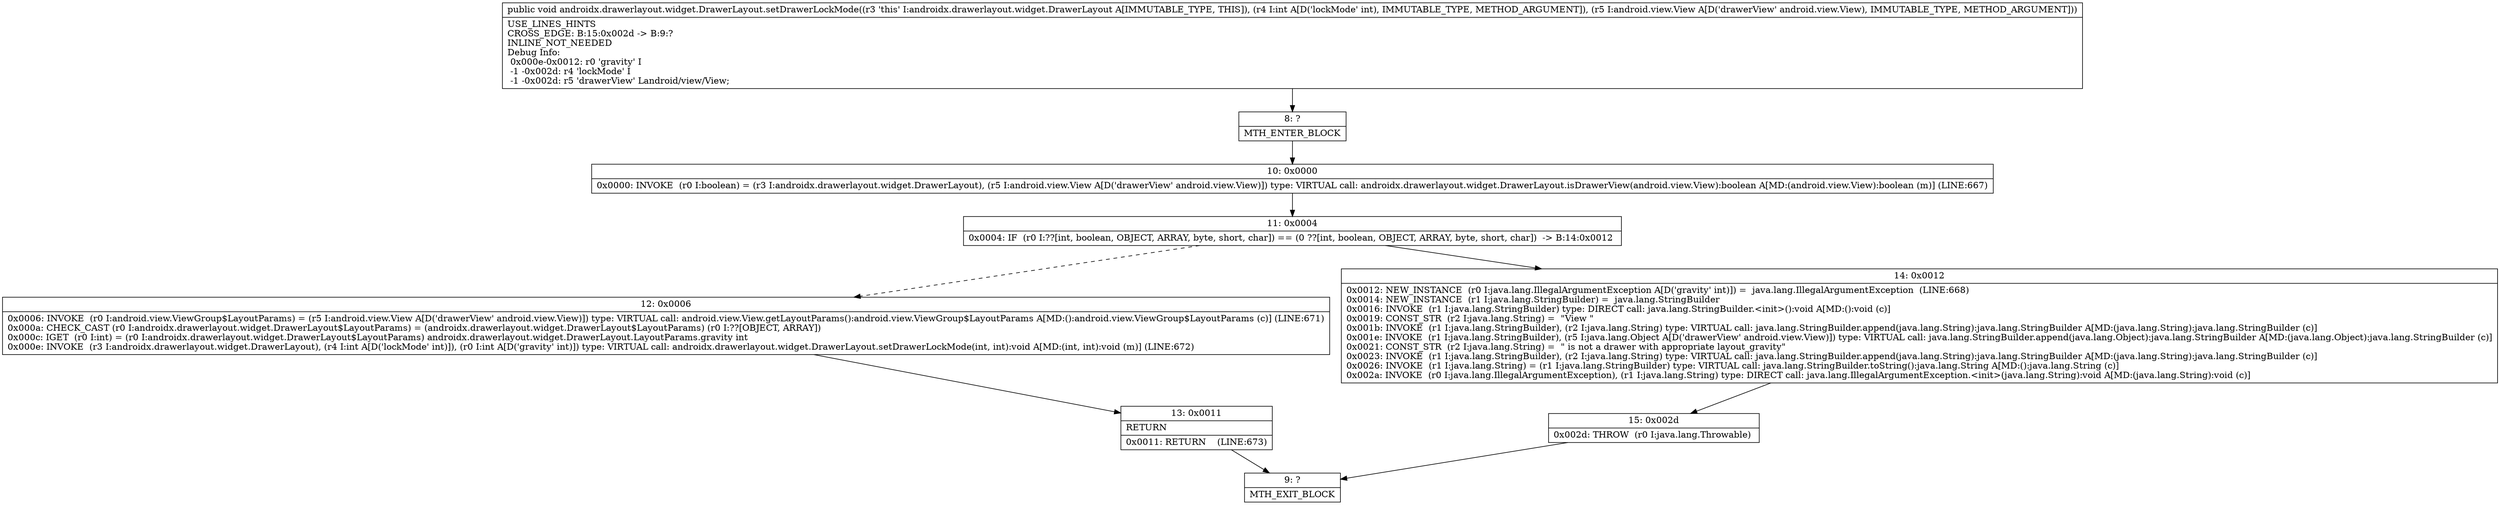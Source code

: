digraph "CFG forandroidx.drawerlayout.widget.DrawerLayout.setDrawerLockMode(ILandroid\/view\/View;)V" {
Node_8 [shape=record,label="{8\:\ ?|MTH_ENTER_BLOCK\l}"];
Node_10 [shape=record,label="{10\:\ 0x0000|0x0000: INVOKE  (r0 I:boolean) = (r3 I:androidx.drawerlayout.widget.DrawerLayout), (r5 I:android.view.View A[D('drawerView' android.view.View)]) type: VIRTUAL call: androidx.drawerlayout.widget.DrawerLayout.isDrawerView(android.view.View):boolean A[MD:(android.view.View):boolean (m)] (LINE:667)\l}"];
Node_11 [shape=record,label="{11\:\ 0x0004|0x0004: IF  (r0 I:??[int, boolean, OBJECT, ARRAY, byte, short, char]) == (0 ??[int, boolean, OBJECT, ARRAY, byte, short, char])  \-\> B:14:0x0012 \l}"];
Node_12 [shape=record,label="{12\:\ 0x0006|0x0006: INVOKE  (r0 I:android.view.ViewGroup$LayoutParams) = (r5 I:android.view.View A[D('drawerView' android.view.View)]) type: VIRTUAL call: android.view.View.getLayoutParams():android.view.ViewGroup$LayoutParams A[MD:():android.view.ViewGroup$LayoutParams (c)] (LINE:671)\l0x000a: CHECK_CAST (r0 I:androidx.drawerlayout.widget.DrawerLayout$LayoutParams) = (androidx.drawerlayout.widget.DrawerLayout$LayoutParams) (r0 I:??[OBJECT, ARRAY]) \l0x000c: IGET  (r0 I:int) = (r0 I:androidx.drawerlayout.widget.DrawerLayout$LayoutParams) androidx.drawerlayout.widget.DrawerLayout.LayoutParams.gravity int \l0x000e: INVOKE  (r3 I:androidx.drawerlayout.widget.DrawerLayout), (r4 I:int A[D('lockMode' int)]), (r0 I:int A[D('gravity' int)]) type: VIRTUAL call: androidx.drawerlayout.widget.DrawerLayout.setDrawerLockMode(int, int):void A[MD:(int, int):void (m)] (LINE:672)\l}"];
Node_13 [shape=record,label="{13\:\ 0x0011|RETURN\l|0x0011: RETURN    (LINE:673)\l}"];
Node_9 [shape=record,label="{9\:\ ?|MTH_EXIT_BLOCK\l}"];
Node_14 [shape=record,label="{14\:\ 0x0012|0x0012: NEW_INSTANCE  (r0 I:java.lang.IllegalArgumentException A[D('gravity' int)]) =  java.lang.IllegalArgumentException  (LINE:668)\l0x0014: NEW_INSTANCE  (r1 I:java.lang.StringBuilder) =  java.lang.StringBuilder \l0x0016: INVOKE  (r1 I:java.lang.StringBuilder) type: DIRECT call: java.lang.StringBuilder.\<init\>():void A[MD:():void (c)]\l0x0019: CONST_STR  (r2 I:java.lang.String) =  \"View \" \l0x001b: INVOKE  (r1 I:java.lang.StringBuilder), (r2 I:java.lang.String) type: VIRTUAL call: java.lang.StringBuilder.append(java.lang.String):java.lang.StringBuilder A[MD:(java.lang.String):java.lang.StringBuilder (c)]\l0x001e: INVOKE  (r1 I:java.lang.StringBuilder), (r5 I:java.lang.Object A[D('drawerView' android.view.View)]) type: VIRTUAL call: java.lang.StringBuilder.append(java.lang.Object):java.lang.StringBuilder A[MD:(java.lang.Object):java.lang.StringBuilder (c)]\l0x0021: CONST_STR  (r2 I:java.lang.String) =  \" is not a drawer with appropriate layout_gravity\" \l0x0023: INVOKE  (r1 I:java.lang.StringBuilder), (r2 I:java.lang.String) type: VIRTUAL call: java.lang.StringBuilder.append(java.lang.String):java.lang.StringBuilder A[MD:(java.lang.String):java.lang.StringBuilder (c)]\l0x0026: INVOKE  (r1 I:java.lang.String) = (r1 I:java.lang.StringBuilder) type: VIRTUAL call: java.lang.StringBuilder.toString():java.lang.String A[MD:():java.lang.String (c)]\l0x002a: INVOKE  (r0 I:java.lang.IllegalArgumentException), (r1 I:java.lang.String) type: DIRECT call: java.lang.IllegalArgumentException.\<init\>(java.lang.String):void A[MD:(java.lang.String):void (c)]\l}"];
Node_15 [shape=record,label="{15\:\ 0x002d|0x002d: THROW  (r0 I:java.lang.Throwable) \l}"];
MethodNode[shape=record,label="{public void androidx.drawerlayout.widget.DrawerLayout.setDrawerLockMode((r3 'this' I:androidx.drawerlayout.widget.DrawerLayout A[IMMUTABLE_TYPE, THIS]), (r4 I:int A[D('lockMode' int), IMMUTABLE_TYPE, METHOD_ARGUMENT]), (r5 I:android.view.View A[D('drawerView' android.view.View), IMMUTABLE_TYPE, METHOD_ARGUMENT]))  | USE_LINES_HINTS\lCROSS_EDGE: B:15:0x002d \-\> B:9:?\lINLINE_NOT_NEEDED\lDebug Info:\l  0x000e\-0x0012: r0 'gravity' I\l  \-1 \-0x002d: r4 'lockMode' I\l  \-1 \-0x002d: r5 'drawerView' Landroid\/view\/View;\l}"];
MethodNode -> Node_8;Node_8 -> Node_10;
Node_10 -> Node_11;
Node_11 -> Node_12[style=dashed];
Node_11 -> Node_14;
Node_12 -> Node_13;
Node_13 -> Node_9;
Node_14 -> Node_15;
Node_15 -> Node_9;
}

